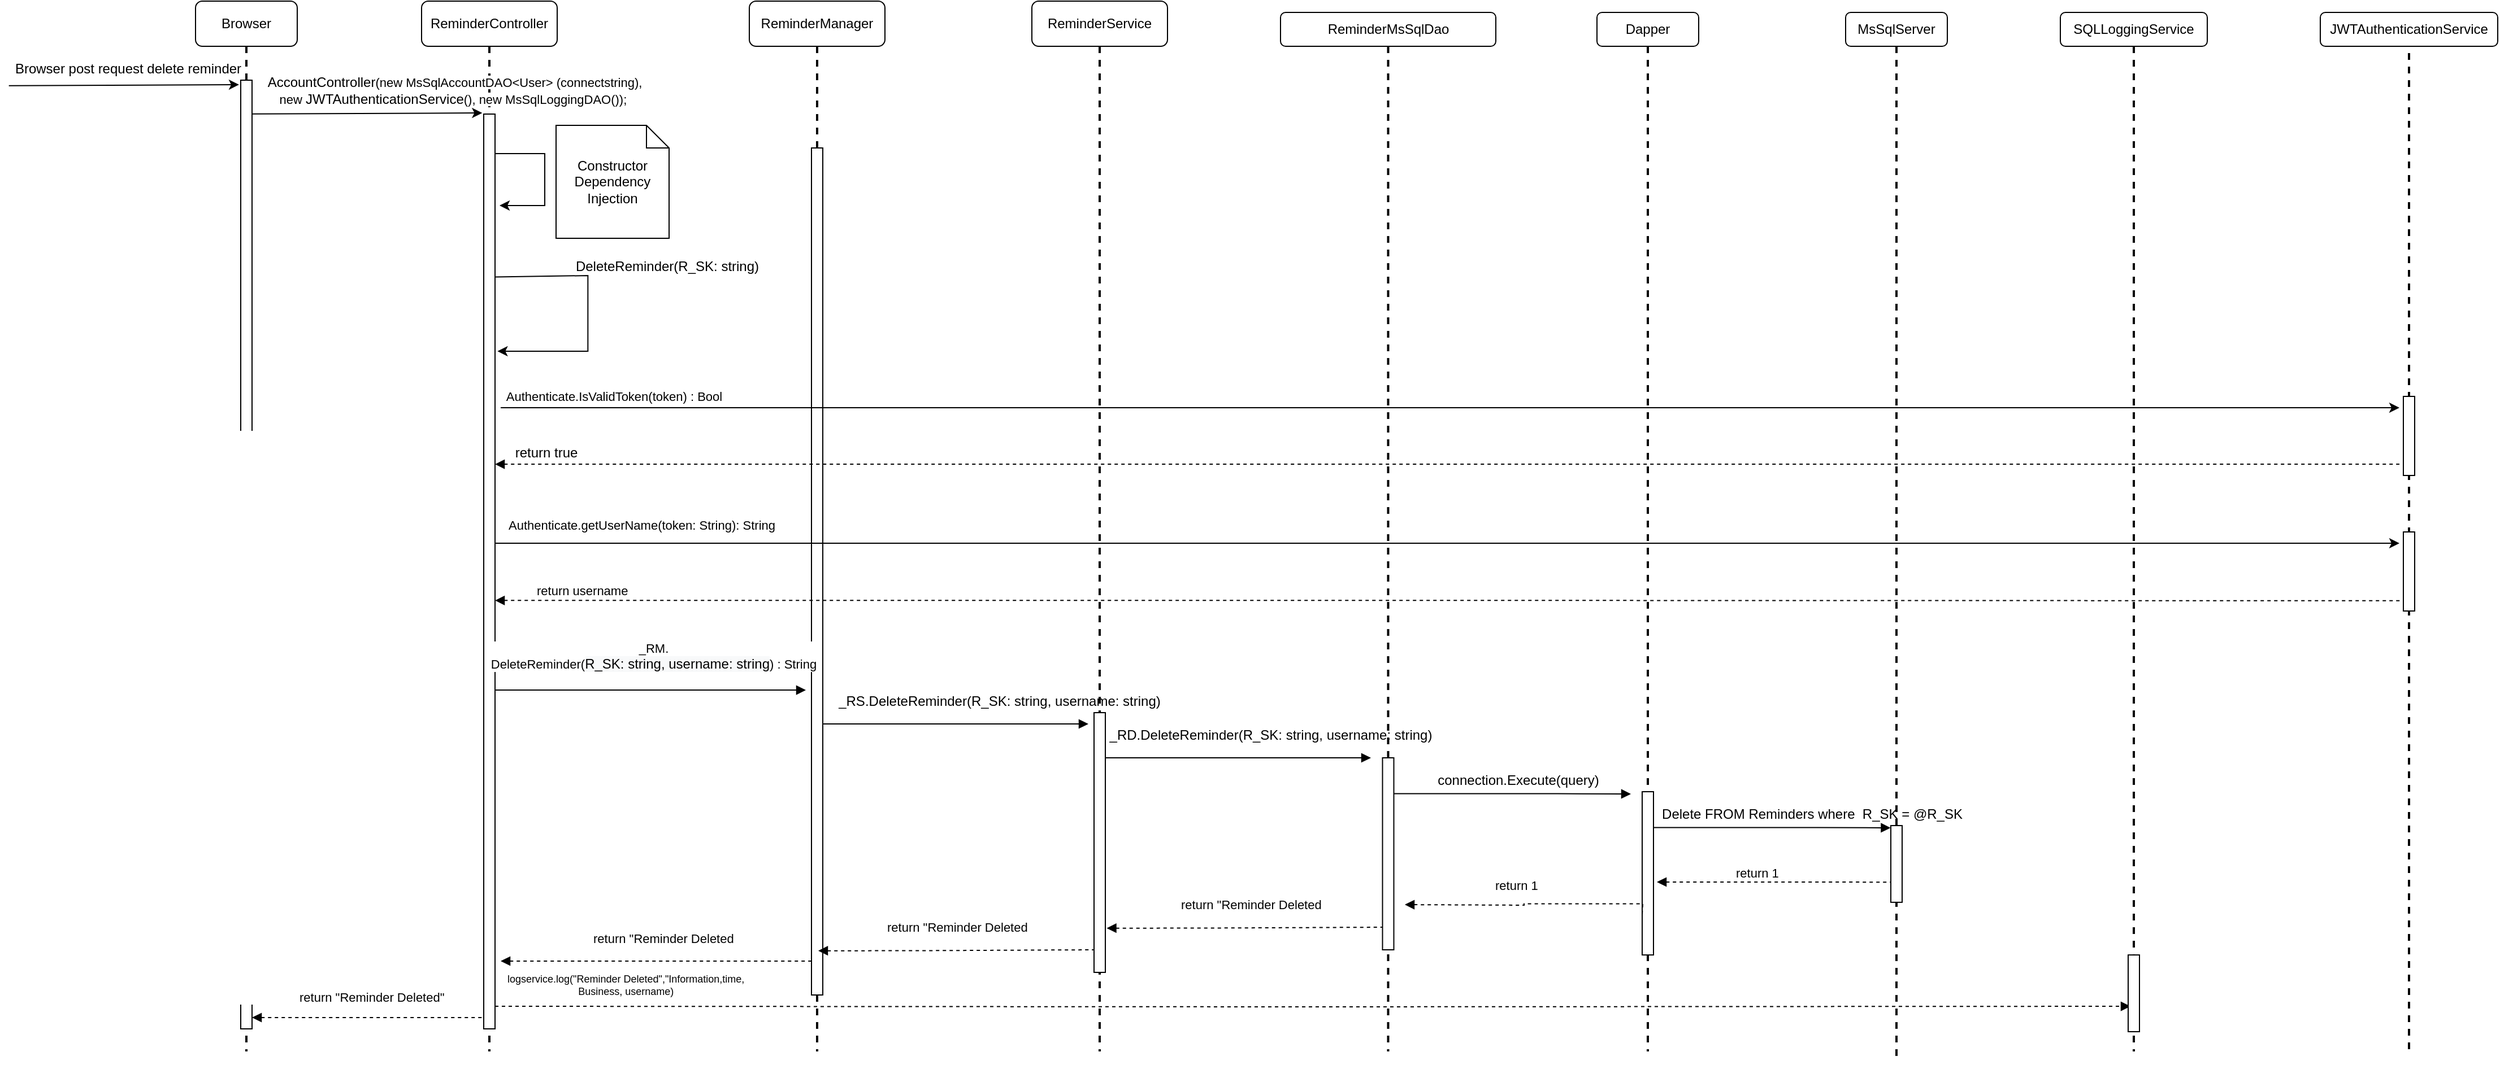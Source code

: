 <?xml version="1.0" encoding="UTF-8"?>
<mxfile version="17.4.6" type="google" pages="3"><diagram id="2PviY8RJBH_fUjq4cQCe" name="Delete Reminder"><mxGraphModel dx="2912" dy="1154" grid="1" gridSize="10" guides="1" tooltips="1" connect="1" arrows="1" fold="1" page="1" pageScale="1" pageWidth="850" pageHeight="1100" math="0" shadow="0"><root><mxCell id="0"/><mxCell id="1" parent="0"/><mxCell id="3TATyHZlOFZa8ocpUGSo-20" value="" style="line;strokeWidth=2;direction=south;html=1;dashed=1;" parent="1" vertex="1"><mxGeometry x="2033.5" y="50" width="10" height="920" as="geometry"/></mxCell><mxCell id="3TATyHZlOFZa8ocpUGSo-18" value="" style="line;strokeWidth=2;direction=south;html=1;dashed=1;" parent="1" vertex="1"><mxGeometry x="1580" y="80" width="10" height="900" as="geometry"/></mxCell><mxCell id="3TATyHZlOFZa8ocpUGSo-1" value="Browser" style="rounded=1;whiteSpace=wrap;html=1;" parent="1" vertex="1"><mxGeometry x="80" y="40" width="90" height="40" as="geometry"/></mxCell><mxCell id="3TATyHZlOFZa8ocpUGSo-2" value="ReminderController" style="rounded=1;whiteSpace=wrap;html=1;" parent="1" vertex="1"><mxGeometry x="280" y="40" width="120" height="40" as="geometry"/></mxCell><mxCell id="3TATyHZlOFZa8ocpUGSo-3" value="&lt;span style=&quot;text-align: left&quot;&gt;JWTAuthenticationService&lt;/span&gt;" style="rounded=1;whiteSpace=wrap;html=1;" parent="1" vertex="1"><mxGeometry x="1960" y="50" width="157" height="30" as="geometry"/></mxCell><mxCell id="3TATyHZlOFZa8ocpUGSo-4" value="ReminderManager" style="rounded=1;whiteSpace=wrap;html=1;" parent="1" vertex="1"><mxGeometry x="570" y="40" width="120" height="40" as="geometry"/></mxCell><mxCell id="3TATyHZlOFZa8ocpUGSo-5" value="ReminderService" style="rounded=1;whiteSpace=wrap;html=1;" parent="1" vertex="1"><mxGeometry x="820" y="40" width="120" height="40" as="geometry"/></mxCell><mxCell id="3TATyHZlOFZa8ocpUGSo-6" value="ReminderMsSqlDao" style="rounded=1;whiteSpace=wrap;html=1;" parent="1" vertex="1"><mxGeometry x="1040" y="50" width="190.5" height="30" as="geometry"/></mxCell><mxCell id="3TATyHZlOFZa8ocpUGSo-7" value="Dapper" style="rounded=1;whiteSpace=wrap;html=1;" parent="1" vertex="1"><mxGeometry x="1320" y="50" width="90" height="30" as="geometry"/></mxCell><mxCell id="3TATyHZlOFZa8ocpUGSo-8" value="MsSqlServer" style="rounded=1;whiteSpace=wrap;html=1;" parent="1" vertex="1"><mxGeometry x="1540" y="50" width="90" height="30" as="geometry"/></mxCell><mxCell id="3TATyHZlOFZa8ocpUGSo-9" value="SQLLoggingService" style="rounded=1;whiteSpace=wrap;html=1;" parent="1" vertex="1"><mxGeometry x="1730" y="50" width="130" height="30" as="geometry"/></mxCell><mxCell id="3TATyHZlOFZa8ocpUGSo-10" value="" style="line;strokeWidth=2;direction=south;html=1;dashed=1;" parent="1" vertex="1"><mxGeometry x="120" y="80" width="10" height="890" as="geometry"/></mxCell><mxCell id="3TATyHZlOFZa8ocpUGSo-13" value="" style="line;strokeWidth=2;direction=south;html=1;dashed=1;" parent="1" vertex="1"><mxGeometry x="335" y="80" width="10" height="890" as="geometry"/></mxCell><mxCell id="3TATyHZlOFZa8ocpUGSo-14" value="" style="line;strokeWidth=2;direction=south;html=1;dashed=1;" parent="1" vertex="1"><mxGeometry x="625" y="80" width="10" height="890" as="geometry"/></mxCell><mxCell id="3TATyHZlOFZa8ocpUGSo-15" value="" style="line;strokeWidth=2;direction=south;html=1;dashed=1;" parent="1" vertex="1"><mxGeometry x="875" y="80" width="10" height="890" as="geometry"/></mxCell><mxCell id="3TATyHZlOFZa8ocpUGSo-16" value="" style="line;strokeWidth=2;direction=south;html=1;dashed=1;" parent="1" vertex="1"><mxGeometry x="1130.25" y="80" width="10" height="890" as="geometry"/></mxCell><mxCell id="3TATyHZlOFZa8ocpUGSo-17" value="" style="line;strokeWidth=2;direction=south;html=1;dashed=1;" parent="1" vertex="1"><mxGeometry x="1360" y="80" width="10" height="890" as="geometry"/></mxCell><mxCell id="3TATyHZlOFZa8ocpUGSo-19" value="" style="line;strokeWidth=2;direction=south;html=1;dashed=1;" parent="1" vertex="1"><mxGeometry x="1790" y="80" width="10" height="890" as="geometry"/></mxCell><mxCell id="3TATyHZlOFZa8ocpUGSo-24" value="" style="endArrow=classic;html=1;rounded=0;entryX=0;entryY=1;entryDx=0;entryDy=0;exitX=0.022;exitY=1.245;exitDx=0;exitDy=0;exitPerimeter=0;" parent="1" source="3TATyHZlOFZa8ocpUGSo-25" edge="1"><mxGeometry width="50" height="50" relative="1" as="geometry"><mxPoint y="114" as="sourcePoint"/><mxPoint x="118.515" y="113.985" as="targetPoint"/></mxGeometry></mxCell><mxCell id="3TATyHZlOFZa8ocpUGSo-25" value="Browser post request delete reminder" style="text;html=1;align=center;verticalAlign=middle;resizable=0;points=[];autosize=1;strokeColor=none;fillColor=none;" parent="1" vertex="1"><mxGeometry x="-90" y="90" width="220" height="20" as="geometry"/></mxCell><mxCell id="3TATyHZlOFZa8ocpUGSo-26" value="" style="html=1;points=[];perimeter=orthogonalPerimeter;" parent="1" vertex="1"><mxGeometry x="120" y="110" width="10" height="840" as="geometry"/></mxCell><mxCell id="3TATyHZlOFZa8ocpUGSo-27" value="" style="html=1;points=[];perimeter=orthogonalPerimeter;" parent="1" vertex="1"><mxGeometry x="335" y="140" width="10" height="810" as="geometry"/></mxCell><mxCell id="3TATyHZlOFZa8ocpUGSo-28" value="" style="html=1;points=[];perimeter=orthogonalPerimeter;" parent="1" vertex="1"><mxGeometry x="625" y="170" width="10" height="750" as="geometry"/></mxCell><mxCell id="3TATyHZlOFZa8ocpUGSo-29" value="" style="endArrow=classic;html=1;rounded=0;entryX=0;entryY=1;entryDx=0;entryDy=0;exitX=0.022;exitY=1.245;exitDx=0;exitDy=0;exitPerimeter=0;" parent="1" edge="1"><mxGeometry width="50" height="50" relative="1" as="geometry"><mxPoint x="130.0" y="139.91" as="sourcePoint"/><mxPoint x="333.675" y="138.995" as="targetPoint"/></mxGeometry></mxCell><mxCell id="3TATyHZlOFZa8ocpUGSo-30" value="AccountController&lt;span style=&quot;background-color: rgb(255 , 255 , 255) ; font-size: 11px ; text-align: left&quot;&gt;(new MsSqlAccountDAO&amp;lt;User&amp;gt;&amp;nbsp;&lt;/span&gt;&lt;span style=&quot;background-color: rgb(255 , 255 , 255) ; font-size: 11px ; text-align: left&quot;&gt;(connectstring), &lt;br&gt;new&amp;nbsp;&lt;/span&gt;JWTAuthenticationService&lt;span style=&quot;background-color: rgb(255 , 255 , 255) ; font-size: 11px ; text-align: left&quot;&gt;(),&amp;nbsp;new MsSqlLoggingDAO());&amp;nbsp;&lt;/span&gt;&lt;span style=&quot;background-color: rgb(255 , 255 , 255) ; font-size: 11px ; text-align: left&quot;&gt;&lt;br&gt;&lt;/span&gt;" style="text;html=1;align=center;verticalAlign=middle;resizable=0;points=[];autosize=1;strokeColor=none;fillColor=none;" parent="1" vertex="1"><mxGeometry x="133.67" y="104" width="350" height="30" as="geometry"/></mxCell><mxCell id="3TATyHZlOFZa8ocpUGSo-33" value="" style="endArrow=classic;html=1;rounded=0;" parent="1" edge="1"><mxGeometry width="50" height="50" relative="1" as="geometry"><mxPoint x="345" y="175" as="sourcePoint"/><mxPoint x="349" y="221" as="targetPoint"/><Array as="points"><mxPoint x="389" y="175"/><mxPoint x="389" y="221"/></Array></mxGeometry></mxCell><mxCell id="3TATyHZlOFZa8ocpUGSo-34" value="Constructor Dependency Injection" style="shape=note;size=20;whiteSpace=wrap;html=1;" parent="1" vertex="1"><mxGeometry x="399" y="150" width="100" height="100" as="geometry"/></mxCell><mxCell id="3TATyHZlOFZa8ocpUGSo-35" value="" style="endArrow=classic;html=1;rounded=0;exitX=1.283;exitY=0.185;exitDx=0;exitDy=0;exitPerimeter=0;" parent="1" edge="1"><mxGeometry width="50" height="50" relative="1" as="geometry"><mxPoint x="345.0" y="284.3" as="sourcePoint"/><mxPoint x="347.17" y="350" as="targetPoint"/><Array as="points"><mxPoint x="427.17" y="283"/><mxPoint x="427.17" y="350"/></Array></mxGeometry></mxCell><mxCell id="3TATyHZlOFZa8ocpUGSo-36" value="DeleteReminder(R_SK: string)" style="text;html=1;align=center;verticalAlign=middle;resizable=0;points=[];autosize=1;strokeColor=none;fillColor=none;" parent="1" vertex="1"><mxGeometry x="407.17" y="265" width="180" height="20" as="geometry"/></mxCell><mxCell id="3TATyHZlOFZa8ocpUGSo-37" value="" style="html=1;points=[];perimeter=orthogonalPerimeter;" parent="1" vertex="1"><mxGeometry x="2033.5" y="390" width="10" height="70" as="geometry"/></mxCell><mxCell id="3TATyHZlOFZa8ocpUGSo-38" value="" style="endArrow=classic;html=1;rounded=0;" parent="1" edge="1"><mxGeometry width="50" height="50" relative="1" as="geometry"><mxPoint x="350" y="400" as="sourcePoint"/><mxPoint x="2030" y="400" as="targetPoint"/></mxGeometry></mxCell><mxCell id="3TATyHZlOFZa8ocpUGSo-39" value="" style="endArrow=none;endFill=0;html=1;edgeStyle=orthogonalEdgeStyle;align=left;verticalAlign=top;rounded=0;startArrow=block;startFill=1;dashed=1;" parent="1" edge="1"><mxGeometry x="-1" relative="1" as="geometry"><mxPoint x="345" y="450.04" as="sourcePoint"/><mxPoint x="2030" y="450" as="targetPoint"/><Array as="points"><mxPoint x="484" y="450.04"/></Array></mxGeometry></mxCell><mxCell id="3TATyHZlOFZa8ocpUGSo-40" value="Authenticate.IsValidToken(token) : Bool" style="edgeLabel;resizable=0;html=1;align=center;verticalAlign=middle;" parent="1" connectable="0" vertex="1"><mxGeometry x="450.0" y="390.0" as="geometry"/></mxCell><mxCell id="3TATyHZlOFZa8ocpUGSo-41" value="return true" style="text;html=1;align=center;verticalAlign=middle;resizable=0;points=[];autosize=1;strokeColor=none;fillColor=none;" parent="1" vertex="1"><mxGeometry x="355" y="430" width="70" height="20" as="geometry"/></mxCell><mxCell id="3TATyHZlOFZa8ocpUGSo-42" value="" style="endArrow=none;endFill=0;html=1;edgeStyle=orthogonalEdgeStyle;align=left;verticalAlign=top;rounded=0;startArrow=block;startFill=1;dashed=1;entryX=-0.041;entryY=0.87;entryDx=0;entryDy=0;entryPerimeter=0;" parent="1" target="3TATyHZlOFZa8ocpUGSo-44" edge="1"><mxGeometry x="-1" relative="1" as="geometry"><mxPoint x="345" y="570.64" as="sourcePoint"/><mxPoint x="1648.62" y="570.0" as="targetPoint"/><Array as="points"><mxPoint x="1074" y="571"/><mxPoint x="1803" y="570"/></Array></mxGeometry></mxCell><mxCell id="3TATyHZlOFZa8ocpUGSo-43" value="return username" style="edgeLabel;resizable=0;html=1;align=left;verticalAlign=bottom;" parent="3TATyHZlOFZa8ocpUGSo-42" connectable="0" vertex="1"><mxGeometry x="-1" relative="1" as="geometry"><mxPoint x="35" as="offset"/></mxGeometry></mxCell><mxCell id="3TATyHZlOFZa8ocpUGSo-44" value="" style="html=1;points=[];perimeter=orthogonalPerimeter;" parent="1" vertex="1"><mxGeometry x="2033.5" y="510" width="10" height="70" as="geometry"/></mxCell><mxCell id="3TATyHZlOFZa8ocpUGSo-45" value="" style="endArrow=classic;html=1;rounded=0;" parent="1" edge="1"><mxGeometry width="50" height="50" relative="1" as="geometry"><mxPoint x="345" y="520" as="sourcePoint"/><mxPoint x="2030" y="520" as="targetPoint"/></mxGeometry></mxCell><mxCell id="3TATyHZlOFZa8ocpUGSo-46" value="&lt;span style=&quot;color: rgb(0, 0, 0); font-family: helvetica; font-size: 11px; font-style: normal; font-weight: 400; letter-spacing: normal; text-align: left; text-indent: 0px; text-transform: none; word-spacing: 0px; background-color: rgb(255, 255, 255); display: inline; float: none;&quot;&gt;Authenticate.getUserName(token: String): String&lt;/span&gt;" style="text;whiteSpace=wrap;html=1;" parent="1" vertex="1"><mxGeometry x="355" y="490" width="260" height="30" as="geometry"/></mxCell><mxCell id="3TATyHZlOFZa8ocpUGSo-47" value="" style="endArrow=block;endFill=1;html=1;edgeStyle=orthogonalEdgeStyle;align=left;verticalAlign=top;rounded=0;exitX=1.133;exitY=0.18;exitDx=0;exitDy=0;exitPerimeter=0;" parent="1" edge="1"><mxGeometry x="-1" relative="1" as="geometry"><mxPoint x="345.0" y="650.0" as="sourcePoint"/><mxPoint x="620" y="650.01" as="targetPoint"/><Array as="points"><mxPoint x="528.67" y="650.38"/></Array></mxGeometry></mxCell><mxCell id="3TATyHZlOFZa8ocpUGSo-48" value="_RM.&lt;br&gt;&lt;span style=&quot;text-align: left&quot;&gt;DeleteReminder(&lt;/span&gt;&lt;span style=&quot;font-size: 12px ; background-color: rgb(248 , 249 , 250)&quot;&gt;R_SK: string,&lt;/span&gt;&lt;span style=&quot;font-size: 12px ; background-color: rgb(248 , 249 , 250)&quot;&gt;&amp;nbsp;username: string&lt;/span&gt;&lt;span style=&quot;text-align: left&quot;&gt;)&lt;/span&gt;&amp;nbsp;: String&lt;span style=&quot;text-align: left&quot;&gt;&lt;br&gt;&lt;/span&gt;" style="edgeLabel;html=1;align=center;verticalAlign=middle;resizable=0;points=[];" parent="3TATyHZlOFZa8ocpUGSo-47" connectable="0" vertex="1"><mxGeometry x="-0.158" y="2" relative="1" as="geometry"><mxPoint x="24" y="-28" as="offset"/></mxGeometry></mxCell><mxCell id="3TATyHZlOFZa8ocpUGSo-51" value="" style="html=1;points=[];perimeter=orthogonalPerimeter;" parent="1" vertex="1"><mxGeometry x="875" y="670" width="10" height="230" as="geometry"/></mxCell><mxCell id="3TATyHZlOFZa8ocpUGSo-49" value="" style="endArrow=block;endFill=1;html=1;edgeStyle=orthogonalEdgeStyle;align=left;verticalAlign=top;rounded=0;exitX=1.133;exitY=0.18;exitDx=0;exitDy=0;exitPerimeter=0;" parent="1" edge="1"><mxGeometry x="-1" relative="1" as="geometry"><mxPoint x="635" y="680.0" as="sourcePoint"/><mxPoint x="870" y="680" as="targetPoint"/><Array as="points"><mxPoint x="818.67" y="680.37"/></Array></mxGeometry></mxCell><mxCell id="3TATyHZlOFZa8ocpUGSo-50" value="&lt;div style=&quot;text-align: left&quot;&gt;&lt;span style=&quot;font-size: 12px ; text-align: center&quot;&gt;_RS.DeleteReminder(&lt;/span&gt;&lt;span style=&quot;text-align: center ; font-size: 12px&quot;&gt;R_SK: string,&lt;/span&gt;&lt;span style=&quot;text-align: center ; font-size: 12px&quot;&gt;&amp;nbsp;username: string&lt;/span&gt;&lt;span style=&quot;font-size: 12px ; text-align: center&quot;&gt;)&lt;/span&gt;&lt;br&gt;&lt;/div&gt;" style="edgeLabel;html=1;align=center;verticalAlign=middle;resizable=0;points=[];labelBackgroundColor=none;" parent="3TATyHZlOFZa8ocpUGSo-49" connectable="0" vertex="1"><mxGeometry x="-0.323" relative="1" as="geometry"><mxPoint x="76" y="-20" as="offset"/></mxGeometry></mxCell><mxCell id="cN6rEkI6ggIDFd2Uq2PF-1" value="" style="endArrow=block;endFill=1;html=1;edgeStyle=orthogonalEdgeStyle;align=left;verticalAlign=top;rounded=0;exitX=1.133;exitY=0.18;exitDx=0;exitDy=0;exitPerimeter=0;" parent="1" edge="1"><mxGeometry x="-1" relative="1" as="geometry"><mxPoint x="885" y="710" as="sourcePoint"/><mxPoint x="1120" y="710" as="targetPoint"/><Array as="points"><mxPoint x="1068.67" y="710.37"/></Array></mxGeometry></mxCell><mxCell id="cN6rEkI6ggIDFd2Uq2PF-2" value="&lt;div style=&quot;text-align: left&quot;&gt;&lt;span style=&quot;font-size: 12px ; text-align: center&quot;&gt;_RD.DeleteReminder(&lt;/span&gt;&lt;span style=&quot;text-align: center ; font-size: 12px&quot;&gt;R_SK: string,&lt;/span&gt;&lt;span style=&quot;text-align: center ; font-size: 12px&quot;&gt;&amp;nbsp;username: string&lt;/span&gt;&lt;span style=&quot;font-size: 12px ; text-align: center&quot;&gt;)&lt;/span&gt;&lt;br&gt;&lt;/div&gt;" style="edgeLabel;html=1;align=center;verticalAlign=middle;resizable=0;points=[];labelBackgroundColor=none;" parent="cN6rEkI6ggIDFd2Uq2PF-1" connectable="0" vertex="1"><mxGeometry x="-0.323" relative="1" as="geometry"><mxPoint x="66" y="-20" as="offset"/></mxGeometry></mxCell><mxCell id="cN6rEkI6ggIDFd2Uq2PF-3" value="" style="html=1;points=[];perimeter=orthogonalPerimeter;" parent="1" vertex="1"><mxGeometry x="1130.25" y="710" width="10" height="170" as="geometry"/></mxCell><mxCell id="cN6rEkI6ggIDFd2Uq2PF-4" value="" style="endArrow=block;endFill=1;html=1;edgeStyle=orthogonalEdgeStyle;align=left;verticalAlign=top;rounded=0;exitX=1.133;exitY=0.18;exitDx=0;exitDy=0;exitPerimeter=0;" parent="1" edge="1"><mxGeometry x="-1" relative="1" as="geometry"><mxPoint x="1140.25" y="741.78" as="sourcePoint"/><mxPoint x="1350" y="742" as="targetPoint"/><Array as="points"><mxPoint x="1285.25" y="741.78"/><mxPoint x="1285.25" y="741.78"/></Array></mxGeometry></mxCell><mxCell id="cN6rEkI6ggIDFd2Uq2PF-5" value="&lt;div style=&quot;text-align: center&quot;&gt;&lt;span style=&quot;font-size: 12px&quot;&gt;connection.Execute(query)&lt;/span&gt;&lt;/div&gt;" style="edgeLabel;html=1;align=center;verticalAlign=middle;resizable=0;points=[];labelBackgroundColor=none;" parent="cN6rEkI6ggIDFd2Uq2PF-4" connectable="0" vertex="1"><mxGeometry x="-0.323" relative="1" as="geometry"><mxPoint x="39" y="-12" as="offset"/></mxGeometry></mxCell><mxCell id="cN6rEkI6ggIDFd2Uq2PF-6" value="" style="html=1;points=[];perimeter=orthogonalPerimeter;" parent="1" vertex="1"><mxGeometry x="1360" y="740" width="10" height="144.56" as="geometry"/></mxCell><mxCell id="cN6rEkI6ggIDFd2Uq2PF-7" value="" style="html=1;points=[];perimeter=orthogonalPerimeter;" parent="1" vertex="1"><mxGeometry x="1580" y="770.0" width="10" height="67.94" as="geometry"/></mxCell><mxCell id="cN6rEkI6ggIDFd2Uq2PF-12" value="" style="endArrow=block;endFill=1;html=1;edgeStyle=orthogonalEdgeStyle;align=left;verticalAlign=top;rounded=0;exitX=1.133;exitY=0.18;exitDx=0;exitDy=0;exitPerimeter=0;" parent="1" edge="1"><mxGeometry x="-1" relative="1" as="geometry"><mxPoint x="1370" y="771.78" as="sourcePoint"/><mxPoint x="1579.75" y="772" as="targetPoint"/><Array as="points"><mxPoint x="1515" y="771.78"/><mxPoint x="1515" y="771.78"/></Array></mxGeometry></mxCell><mxCell id="cN6rEkI6ggIDFd2Uq2PF-13" value="&lt;div style=&quot;text-align: center&quot;&gt;&lt;span style=&quot;font-size: 12px&quot;&gt;Delete FROM Reminders where&amp;nbsp; R_SK = @R_SK&lt;/span&gt;&lt;/div&gt;" style="edgeLabel;html=1;align=center;verticalAlign=middle;resizable=0;points=[];labelBackgroundColor=none;" parent="cN6rEkI6ggIDFd2Uq2PF-12" connectable="0" vertex="1"><mxGeometry x="-0.323" relative="1" as="geometry"><mxPoint x="69" y="-12" as="offset"/></mxGeometry></mxCell><mxCell id="cN6rEkI6ggIDFd2Uq2PF-14" value="" style="endArrow=none;endFill=0;html=1;edgeStyle=orthogonalEdgeStyle;align=left;verticalAlign=top;rounded=0;startArrow=block;startFill=1;dashed=1;exitX=1.2;exitY=0.623;exitDx=0;exitDy=0;exitPerimeter=0;" parent="1" edge="1"><mxGeometry x="-1" relative="1" as="geometry"><mxPoint x="1373" y="820.001" as="sourcePoint"/><mxPoint x="1580.0" y="820.13" as="targetPoint"/><Array as="points"><mxPoint x="1530" y="820"/><mxPoint x="1530" y="820"/></Array></mxGeometry></mxCell><mxCell id="cN6rEkI6ggIDFd2Uq2PF-15" value="return 1" style="edgeLabel;resizable=0;html=1;align=left;verticalAlign=bottom;" parent="cN6rEkI6ggIDFd2Uq2PF-14" connectable="0" vertex="1"><mxGeometry x="-1" relative="1" as="geometry"><mxPoint x="68" as="offset"/></mxGeometry></mxCell><mxCell id="cN6rEkI6ggIDFd2Uq2PF-24" value="" style="endArrow=none;endFill=0;html=1;edgeStyle=orthogonalEdgeStyle;align=left;verticalAlign=top;rounded=0;startArrow=block;startFill=1;dashed=1;" parent="1" edge="1"><mxGeometry x="-1" relative="1" as="geometry"><mxPoint x="1150" y="840" as="sourcePoint"/><mxPoint x="1360.0" y="849.19" as="targetPoint"/><Array as="points"/></mxGeometry></mxCell><mxCell id="cN6rEkI6ggIDFd2Uq2PF-25" value="return 1" style="edgeLabel;resizable=0;html=1;align=left;verticalAlign=bottom;" parent="cN6rEkI6ggIDFd2Uq2PF-24" connectable="0" vertex="1"><mxGeometry x="-1" relative="1" as="geometry"><mxPoint x="78" y="-9" as="offset"/></mxGeometry></mxCell><mxCell id="cN6rEkI6ggIDFd2Uq2PF-31" value="" style="endArrow=none;endFill=0;html=1;edgeStyle=orthogonalEdgeStyle;align=left;verticalAlign=top;rounded=0;startArrow=block;startFill=1;dashed=1;exitX=1;exitY=0.874;exitDx=0;exitDy=0;exitPerimeter=0;" parent="1" edge="1"><mxGeometry x="-1" relative="1" as="geometry"><mxPoint x="886.25" y="860.83" as="sourcePoint"/><mxPoint x="1130.25" y="860.0" as="targetPoint"/><Array as="points"><mxPoint x="967.25" y="860.81"/></Array></mxGeometry></mxCell><mxCell id="cN6rEkI6ggIDFd2Uq2PF-32" value="return &quot;Reminder Deleted" style="edgeLabel;resizable=0;html=1;align=left;verticalAlign=bottom;" parent="cN6rEkI6ggIDFd2Uq2PF-31" connectable="0" vertex="1"><mxGeometry x="-1" relative="1" as="geometry"><mxPoint x="64" y="-12" as="offset"/></mxGeometry></mxCell><mxCell id="cN6rEkI6ggIDFd2Uq2PF-36" value="" style="endArrow=none;endFill=0;html=1;edgeStyle=orthogonalEdgeStyle;align=left;verticalAlign=top;rounded=0;startArrow=block;startFill=1;dashed=1;exitX=1;exitY=0.874;exitDx=0;exitDy=0;exitPerimeter=0;" parent="1" edge="1"><mxGeometry x="-1" relative="1" as="geometry"><mxPoint x="631" y="880.83" as="sourcePoint"/><mxPoint x="875.0" y="880.0" as="targetPoint"/><Array as="points"><mxPoint x="712" y="880.81"/></Array></mxGeometry></mxCell><mxCell id="cN6rEkI6ggIDFd2Uq2PF-37" value="return &quot;Reminder Deleted" style="edgeLabel;resizable=0;html=1;align=left;verticalAlign=bottom;" parent="cN6rEkI6ggIDFd2Uq2PF-36" connectable="0" vertex="1"><mxGeometry x="-1" relative="1" as="geometry"><mxPoint x="59" y="-12" as="offset"/></mxGeometry></mxCell><mxCell id="cN6rEkI6ggIDFd2Uq2PF-38" value="" style="endArrow=none;endFill=0;html=1;edgeStyle=orthogonalEdgeStyle;align=left;verticalAlign=top;rounded=0;startArrow=block;startFill=1;dashed=1;" parent="1" edge="1"><mxGeometry x="-1" relative="1" as="geometry"><mxPoint x="350" y="890" as="sourcePoint"/><mxPoint x="625.0" y="890.0" as="targetPoint"/><Array as="points"><mxPoint x="462" y="890.81"/></Array></mxGeometry></mxCell><mxCell id="cN6rEkI6ggIDFd2Uq2PF-39" value="return &quot;Reminder Deleted" style="edgeLabel;resizable=0;html=1;align=left;verticalAlign=bottom;" parent="cN6rEkI6ggIDFd2Uq2PF-38" connectable="0" vertex="1"><mxGeometry x="-1" relative="1" as="geometry"><mxPoint x="80" y="-12" as="offset"/></mxGeometry></mxCell><mxCell id="cN6rEkI6ggIDFd2Uq2PF-40" value="" style="endArrow=none;endFill=0;html=1;edgeStyle=orthogonalEdgeStyle;align=left;verticalAlign=top;rounded=0;startArrow=block;startFill=1;dashed=1;" parent="1" edge="1"><mxGeometry x="-1" relative="1" as="geometry"><mxPoint x="130" y="940" as="sourcePoint"/><mxPoint x="335.0" y="940" as="targetPoint"/><Array as="points"><mxPoint x="172" y="940.81"/></Array></mxGeometry></mxCell><mxCell id="cN6rEkI6ggIDFd2Uq2PF-41" value="return &quot;Reminder Deleted&quot;" style="edgeLabel;resizable=0;html=1;align=left;verticalAlign=bottom;" parent="cN6rEkI6ggIDFd2Uq2PF-40" connectable="0" vertex="1"><mxGeometry x="-1" relative="1" as="geometry"><mxPoint x="40" y="-10" as="offset"/></mxGeometry></mxCell><mxCell id="cN6rEkI6ggIDFd2Uq2PF-42" value="" style="endArrow=block;endFill=1;html=1;edgeStyle=orthogonalEdgeStyle;align=left;verticalAlign=top;rounded=0;startArrow=none;startFill=0;dashed=1;entryX=0.2;entryY=0.669;entryDx=0;entryDy=0;entryPerimeter=0;" parent="1" target="cN6rEkI6ggIDFd2Uq2PF-44" edge="1"><mxGeometry x="-1" relative="1" as="geometry"><mxPoint x="345" y="930.0" as="sourcePoint"/><mxPoint x="1780" y="930" as="targetPoint"/><Array as="points"/></mxGeometry></mxCell><mxCell id="cN6rEkI6ggIDFd2Uq2PF-43" value="&lt;div style=&quot;font-size: 9px ; text-align: center&quot;&gt;logservice.log(&quot;Reminder Deleted&quot;,&quot;Information,time,&lt;/div&gt;&lt;div style=&quot;font-size: 9px ; text-align: center&quot;&gt;Business, username)&lt;/div&gt;" style="edgeLabel;resizable=0;html=1;align=left;verticalAlign=bottom;" parent="cN6rEkI6ggIDFd2Uq2PF-42" connectable="0" vertex="1"><mxGeometry x="-1" relative="1" as="geometry"><mxPoint x="9" y="-6" as="offset"/></mxGeometry></mxCell><mxCell id="cN6rEkI6ggIDFd2Uq2PF-44" value="" style="html=1;points=[];perimeter=orthogonalPerimeter;" parent="1" vertex="1"><mxGeometry x="1790" y="884.56" width="10" height="67.94" as="geometry"/></mxCell></root></mxGraphModel></diagram><diagram name="Db Error" id="EKHKp0NbQ4NlO3S92Vrn"><mxGraphModel dx="2912" dy="1154" grid="1" gridSize="10" guides="1" tooltips="1" connect="1" arrows="1" fold="1" page="1" pageScale="1" pageWidth="850" pageHeight="1100" math="0" shadow="0"><root><mxCell id="ToS4czm3stNv7599TKwo-0"/><mxCell id="ToS4czm3stNv7599TKwo-1" parent="ToS4czm3stNv7599TKwo-0"/><mxCell id="ToS4czm3stNv7599TKwo-19" value="" style="line;strokeWidth=2;direction=south;html=1;dashed=1;" vertex="1" parent="ToS4czm3stNv7599TKwo-1"><mxGeometry x="2033.5" y="50" width="10" height="920" as="geometry"/></mxCell><mxCell id="ToS4czm3stNv7599TKwo-2" value="" style="line;strokeWidth=2;direction=south;html=1;dashed=1;" vertex="1" parent="ToS4czm3stNv7599TKwo-1"><mxGeometry x="1580" y="80" width="10" height="900" as="geometry"/></mxCell><mxCell id="ToS4czm3stNv7599TKwo-3" value="Browser" style="rounded=1;whiteSpace=wrap;html=1;" vertex="1" parent="ToS4czm3stNv7599TKwo-1"><mxGeometry x="80" y="40" width="90" height="40" as="geometry"/></mxCell><mxCell id="ToS4czm3stNv7599TKwo-4" value="ReminderController" style="rounded=1;whiteSpace=wrap;html=1;" vertex="1" parent="ToS4czm3stNv7599TKwo-1"><mxGeometry x="280" y="40" width="120" height="40" as="geometry"/></mxCell><mxCell id="ToS4czm3stNv7599TKwo-5" value="&lt;span style=&quot;text-align: left&quot;&gt;JWTAuthenticationService&lt;/span&gt;" style="rounded=1;whiteSpace=wrap;html=1;" vertex="1" parent="ToS4czm3stNv7599TKwo-1"><mxGeometry x="1960" y="50" width="157" height="30" as="geometry"/></mxCell><mxCell id="ToS4czm3stNv7599TKwo-6" value="ReminderManager" style="rounded=1;whiteSpace=wrap;html=1;" vertex="1" parent="ToS4czm3stNv7599TKwo-1"><mxGeometry x="570" y="40" width="120" height="40" as="geometry"/></mxCell><mxCell id="ToS4czm3stNv7599TKwo-7" value="ReminderService" style="rounded=1;whiteSpace=wrap;html=1;" vertex="1" parent="ToS4czm3stNv7599TKwo-1"><mxGeometry x="820" y="40" width="120" height="40" as="geometry"/></mxCell><mxCell id="ToS4czm3stNv7599TKwo-8" value="ReminderMsSqlDao" style="rounded=1;whiteSpace=wrap;html=1;" vertex="1" parent="ToS4czm3stNv7599TKwo-1"><mxGeometry x="1040" y="50" width="190.5" height="30" as="geometry"/></mxCell><mxCell id="ToS4czm3stNv7599TKwo-9" value="Dapper" style="rounded=1;whiteSpace=wrap;html=1;" vertex="1" parent="ToS4czm3stNv7599TKwo-1"><mxGeometry x="1320" y="50" width="90" height="30" as="geometry"/></mxCell><mxCell id="ToS4czm3stNv7599TKwo-10" value="MsSqlServer" style="rounded=1;whiteSpace=wrap;html=1;" vertex="1" parent="ToS4czm3stNv7599TKwo-1"><mxGeometry x="1540" y="50" width="90" height="30" as="geometry"/></mxCell><mxCell id="ToS4czm3stNv7599TKwo-11" value="SQLLoggingService" style="rounded=1;whiteSpace=wrap;html=1;" vertex="1" parent="ToS4czm3stNv7599TKwo-1"><mxGeometry x="1730" y="50" width="130" height="30" as="geometry"/></mxCell><mxCell id="ToS4czm3stNv7599TKwo-12" value="" style="line;strokeWidth=2;direction=south;html=1;dashed=1;" vertex="1" parent="ToS4czm3stNv7599TKwo-1"><mxGeometry x="120" y="80" width="10" height="890" as="geometry"/></mxCell><mxCell id="ToS4czm3stNv7599TKwo-13" value="" style="line;strokeWidth=2;direction=south;html=1;dashed=1;" vertex="1" parent="ToS4czm3stNv7599TKwo-1"><mxGeometry x="335" y="80" width="10" height="890" as="geometry"/></mxCell><mxCell id="ToS4czm3stNv7599TKwo-14" value="" style="line;strokeWidth=2;direction=south;html=1;dashed=1;" vertex="1" parent="ToS4czm3stNv7599TKwo-1"><mxGeometry x="625" y="80" width="10" height="890" as="geometry"/></mxCell><mxCell id="ToS4czm3stNv7599TKwo-15" value="" style="line;strokeWidth=2;direction=south;html=1;dashed=1;" vertex="1" parent="ToS4czm3stNv7599TKwo-1"><mxGeometry x="875" y="80" width="10" height="890" as="geometry"/></mxCell><mxCell id="ToS4czm3stNv7599TKwo-16" value="" style="line;strokeWidth=2;direction=south;html=1;dashed=1;" vertex="1" parent="ToS4czm3stNv7599TKwo-1"><mxGeometry x="1130.25" y="80" width="10" height="890" as="geometry"/></mxCell><mxCell id="ToS4czm3stNv7599TKwo-17" value="" style="line;strokeWidth=2;direction=south;html=1;dashed=1;" vertex="1" parent="ToS4czm3stNv7599TKwo-1"><mxGeometry x="1360" y="80" width="10" height="890" as="geometry"/></mxCell><mxCell id="ToS4czm3stNv7599TKwo-18" value="" style="line;strokeWidth=2;direction=south;html=1;dashed=1;" vertex="1" parent="ToS4czm3stNv7599TKwo-1"><mxGeometry x="1790" y="80" width="10" height="890" as="geometry"/></mxCell><mxCell id="ToS4czm3stNv7599TKwo-20" value="" style="endArrow=classic;html=1;rounded=0;entryX=0;entryY=1;entryDx=0;entryDy=0;exitX=0.022;exitY=1.245;exitDx=0;exitDy=0;exitPerimeter=0;" edge="1" parent="ToS4czm3stNv7599TKwo-1" source="ToS4czm3stNv7599TKwo-21"><mxGeometry width="50" height="50" relative="1" as="geometry"><mxPoint y="114" as="sourcePoint"/><mxPoint x="118.515" y="113.985" as="targetPoint"/></mxGeometry></mxCell><mxCell id="ToS4czm3stNv7599TKwo-21" value="Browser post request delete reminder" style="text;html=1;align=center;verticalAlign=middle;resizable=0;points=[];autosize=1;strokeColor=none;fillColor=none;" vertex="1" parent="ToS4czm3stNv7599TKwo-1"><mxGeometry x="-90" y="90" width="220" height="20" as="geometry"/></mxCell><mxCell id="ToS4czm3stNv7599TKwo-22" value="" style="html=1;points=[];perimeter=orthogonalPerimeter;" vertex="1" parent="ToS4czm3stNv7599TKwo-1"><mxGeometry x="120" y="110" width="10" height="840" as="geometry"/></mxCell><mxCell id="ToS4czm3stNv7599TKwo-23" value="" style="html=1;points=[];perimeter=orthogonalPerimeter;" vertex="1" parent="ToS4czm3stNv7599TKwo-1"><mxGeometry x="335" y="140" width="10" height="810" as="geometry"/></mxCell><mxCell id="ToS4czm3stNv7599TKwo-24" value="" style="html=1;points=[];perimeter=orthogonalPerimeter;" vertex="1" parent="ToS4czm3stNv7599TKwo-1"><mxGeometry x="625" y="170" width="10" height="750" as="geometry"/></mxCell><mxCell id="ToS4czm3stNv7599TKwo-25" value="" style="endArrow=classic;html=1;rounded=0;entryX=0;entryY=1;entryDx=0;entryDy=0;exitX=0.022;exitY=1.245;exitDx=0;exitDy=0;exitPerimeter=0;" edge="1" parent="ToS4czm3stNv7599TKwo-1"><mxGeometry width="50" height="50" relative="1" as="geometry"><mxPoint x="130.0" y="139.91" as="sourcePoint"/><mxPoint x="333.675" y="138.995" as="targetPoint"/></mxGeometry></mxCell><mxCell id="ToS4czm3stNv7599TKwo-26" value="AccountController&lt;span style=&quot;background-color: rgb(255 , 255 , 255) ; font-size: 11px ; text-align: left&quot;&gt;(new MsSqlAccountDAO&amp;lt;User&amp;gt;&amp;nbsp;&lt;/span&gt;&lt;span style=&quot;background-color: rgb(255 , 255 , 255) ; font-size: 11px ; text-align: left&quot;&gt;(connectstring), &lt;br&gt;new&amp;nbsp;&lt;/span&gt;JWTAuthenticationService&lt;span style=&quot;background-color: rgb(255 , 255 , 255) ; font-size: 11px ; text-align: left&quot;&gt;(),&amp;nbsp;new MsSqlLoggingDAO());&amp;nbsp;&lt;/span&gt;&lt;span style=&quot;background-color: rgb(255 , 255 , 255) ; font-size: 11px ; text-align: left&quot;&gt;&lt;br&gt;&lt;/span&gt;" style="text;html=1;align=center;verticalAlign=middle;resizable=0;points=[];autosize=1;strokeColor=none;fillColor=none;" vertex="1" parent="ToS4czm3stNv7599TKwo-1"><mxGeometry x="133.67" y="104" width="350" height="30" as="geometry"/></mxCell><mxCell id="ToS4czm3stNv7599TKwo-27" value="" style="endArrow=classic;html=1;rounded=0;" edge="1" parent="ToS4czm3stNv7599TKwo-1"><mxGeometry width="50" height="50" relative="1" as="geometry"><mxPoint x="345" y="175" as="sourcePoint"/><mxPoint x="349" y="221" as="targetPoint"/><Array as="points"><mxPoint x="389" y="175"/><mxPoint x="389" y="221"/></Array></mxGeometry></mxCell><mxCell id="ToS4czm3stNv7599TKwo-28" value="Constructor Dependency Injection" style="shape=note;size=20;whiteSpace=wrap;html=1;" vertex="1" parent="ToS4czm3stNv7599TKwo-1"><mxGeometry x="399" y="150" width="100" height="100" as="geometry"/></mxCell><mxCell id="ToS4czm3stNv7599TKwo-29" value="" style="endArrow=classic;html=1;rounded=0;exitX=1.283;exitY=0.185;exitDx=0;exitDy=0;exitPerimeter=0;" edge="1" parent="ToS4czm3stNv7599TKwo-1"><mxGeometry width="50" height="50" relative="1" as="geometry"><mxPoint x="345.0" y="284.3" as="sourcePoint"/><mxPoint x="347.17" y="350" as="targetPoint"/><Array as="points"><mxPoint x="427.17" y="283"/><mxPoint x="427.17" y="350"/></Array></mxGeometry></mxCell><mxCell id="ToS4czm3stNv7599TKwo-30" value="DeleteReminder(R_SK: string)" style="text;html=1;align=center;verticalAlign=middle;resizable=0;points=[];autosize=1;strokeColor=none;fillColor=none;" vertex="1" parent="ToS4czm3stNv7599TKwo-1"><mxGeometry x="407.17" y="265" width="180" height="20" as="geometry"/></mxCell><mxCell id="ToS4czm3stNv7599TKwo-31" value="" style="html=1;points=[];perimeter=orthogonalPerimeter;" vertex="1" parent="ToS4czm3stNv7599TKwo-1"><mxGeometry x="2033.5" y="390" width="10" height="70" as="geometry"/></mxCell><mxCell id="ToS4czm3stNv7599TKwo-32" value="" style="endArrow=classic;html=1;rounded=0;" edge="1" parent="ToS4czm3stNv7599TKwo-1"><mxGeometry width="50" height="50" relative="1" as="geometry"><mxPoint x="350" y="400" as="sourcePoint"/><mxPoint x="2030" y="400" as="targetPoint"/></mxGeometry></mxCell><mxCell id="ToS4czm3stNv7599TKwo-33" value="" style="endArrow=none;endFill=0;html=1;edgeStyle=orthogonalEdgeStyle;align=left;verticalAlign=top;rounded=0;startArrow=block;startFill=1;dashed=1;" edge="1" parent="ToS4czm3stNv7599TKwo-1"><mxGeometry x="-1" relative="1" as="geometry"><mxPoint x="345" y="450.04" as="sourcePoint"/><mxPoint x="2030" y="450" as="targetPoint"/><Array as="points"><mxPoint x="484" y="450.04"/></Array></mxGeometry></mxCell><mxCell id="ToS4czm3stNv7599TKwo-34" value="Authenticate.IsValidToken(token) : Bool" style="edgeLabel;resizable=0;html=1;align=center;verticalAlign=middle;" connectable="0" vertex="1" parent="ToS4czm3stNv7599TKwo-1"><mxGeometry x="450.0" y="390.0" as="geometry"/></mxCell><mxCell id="ToS4czm3stNv7599TKwo-35" value="return true" style="text;html=1;align=center;verticalAlign=middle;resizable=0;points=[];autosize=1;strokeColor=none;fillColor=none;" vertex="1" parent="ToS4czm3stNv7599TKwo-1"><mxGeometry x="355" y="430" width="70" height="20" as="geometry"/></mxCell><mxCell id="ToS4czm3stNv7599TKwo-36" value="" style="endArrow=none;endFill=0;html=1;edgeStyle=orthogonalEdgeStyle;align=left;verticalAlign=top;rounded=0;startArrow=block;startFill=1;dashed=1;entryX=-0.041;entryY=0.87;entryDx=0;entryDy=0;entryPerimeter=0;" edge="1" parent="ToS4czm3stNv7599TKwo-1" target="ToS4czm3stNv7599TKwo-38"><mxGeometry x="-1" relative="1" as="geometry"><mxPoint x="345" y="570.64" as="sourcePoint"/><mxPoint x="1648.62" y="570.0" as="targetPoint"/><Array as="points"><mxPoint x="1074" y="571"/><mxPoint x="1803" y="570"/></Array></mxGeometry></mxCell><mxCell id="ToS4czm3stNv7599TKwo-37" value="return username" style="edgeLabel;resizable=0;html=1;align=left;verticalAlign=bottom;" connectable="0" vertex="1" parent="ToS4czm3stNv7599TKwo-36"><mxGeometry x="-1" relative="1" as="geometry"><mxPoint x="35" as="offset"/></mxGeometry></mxCell><mxCell id="ToS4czm3stNv7599TKwo-38" value="" style="html=1;points=[];perimeter=orthogonalPerimeter;" vertex="1" parent="ToS4czm3stNv7599TKwo-1"><mxGeometry x="2033.5" y="510" width="10" height="70" as="geometry"/></mxCell><mxCell id="ToS4czm3stNv7599TKwo-39" value="" style="endArrow=classic;html=1;rounded=0;" edge="1" parent="ToS4czm3stNv7599TKwo-1"><mxGeometry width="50" height="50" relative="1" as="geometry"><mxPoint x="345" y="520" as="sourcePoint"/><mxPoint x="2030" y="520" as="targetPoint"/></mxGeometry></mxCell><mxCell id="ToS4czm3stNv7599TKwo-40" value="&lt;span style=&quot;color: rgb(0, 0, 0); font-family: helvetica; font-size: 11px; font-style: normal; font-weight: 400; letter-spacing: normal; text-align: left; text-indent: 0px; text-transform: none; word-spacing: 0px; background-color: rgb(255, 255, 255); display: inline; float: none;&quot;&gt;Authenticate.getUserName(token: String): String&lt;/span&gt;" style="text;whiteSpace=wrap;html=1;" vertex="1" parent="ToS4czm3stNv7599TKwo-1"><mxGeometry x="355" y="490" width="260" height="30" as="geometry"/></mxCell><mxCell id="ToS4czm3stNv7599TKwo-41" value="" style="endArrow=block;endFill=1;html=1;edgeStyle=orthogonalEdgeStyle;align=left;verticalAlign=top;rounded=0;exitX=1.133;exitY=0.18;exitDx=0;exitDy=0;exitPerimeter=0;" edge="1" parent="ToS4czm3stNv7599TKwo-1"><mxGeometry x="-1" relative="1" as="geometry"><mxPoint x="345.0" y="650.0" as="sourcePoint"/><mxPoint x="620" y="650.01" as="targetPoint"/><Array as="points"><mxPoint x="528.67" y="650.38"/></Array></mxGeometry></mxCell><mxCell id="ToS4czm3stNv7599TKwo-42" value="_RM.&lt;br&gt;&lt;span style=&quot;text-align: left&quot;&gt;DeleteReminder(&lt;/span&gt;&lt;span style=&quot;font-size: 12px ; background-color: rgb(248 , 249 , 250)&quot;&gt;R_SK: string,&lt;/span&gt;&lt;span style=&quot;font-size: 12px ; background-color: rgb(248 , 249 , 250)&quot;&gt;&amp;nbsp;username: string&lt;/span&gt;&lt;span style=&quot;text-align: left&quot;&gt;)&lt;/span&gt;&amp;nbsp;: String&lt;span style=&quot;text-align: left&quot;&gt;&lt;br&gt;&lt;/span&gt;" style="edgeLabel;html=1;align=center;verticalAlign=middle;resizable=0;points=[];" connectable="0" vertex="1" parent="ToS4czm3stNv7599TKwo-41"><mxGeometry x="-0.158" y="2" relative="1" as="geometry"><mxPoint x="24" y="-28" as="offset"/></mxGeometry></mxCell><mxCell id="ToS4czm3stNv7599TKwo-43" value="" style="html=1;points=[];perimeter=orthogonalPerimeter;" vertex="1" parent="ToS4czm3stNv7599TKwo-1"><mxGeometry x="875" y="670" width="10" height="230" as="geometry"/></mxCell><mxCell id="ToS4czm3stNv7599TKwo-44" value="" style="endArrow=block;endFill=1;html=1;edgeStyle=orthogonalEdgeStyle;align=left;verticalAlign=top;rounded=0;exitX=1.133;exitY=0.18;exitDx=0;exitDy=0;exitPerimeter=0;" edge="1" parent="ToS4czm3stNv7599TKwo-1"><mxGeometry x="-1" relative="1" as="geometry"><mxPoint x="635" y="680.0" as="sourcePoint"/><mxPoint x="870" y="680" as="targetPoint"/><Array as="points"><mxPoint x="818.67" y="680.37"/></Array></mxGeometry></mxCell><mxCell id="ToS4czm3stNv7599TKwo-45" value="&lt;div style=&quot;text-align: left&quot;&gt;&lt;span style=&quot;font-size: 12px ; text-align: center&quot;&gt;_RS.DeleteReminder(&lt;/span&gt;&lt;span style=&quot;text-align: center ; font-size: 12px&quot;&gt;R_SK: string,&lt;/span&gt;&lt;span style=&quot;text-align: center ; font-size: 12px&quot;&gt;&amp;nbsp;username: string&lt;/span&gt;&lt;span style=&quot;font-size: 12px ; text-align: center&quot;&gt;)&lt;/span&gt;&lt;br&gt;&lt;/div&gt;" style="edgeLabel;html=1;align=center;verticalAlign=middle;resizable=0;points=[];labelBackgroundColor=none;" connectable="0" vertex="1" parent="ToS4czm3stNv7599TKwo-44"><mxGeometry x="-0.323" relative="1" as="geometry"><mxPoint x="76" y="-20" as="offset"/></mxGeometry></mxCell><mxCell id="ToS4czm3stNv7599TKwo-46" value="" style="endArrow=block;endFill=1;html=1;edgeStyle=orthogonalEdgeStyle;align=left;verticalAlign=top;rounded=0;exitX=1.133;exitY=0.18;exitDx=0;exitDy=0;exitPerimeter=0;" edge="1" parent="ToS4czm3stNv7599TKwo-1"><mxGeometry x="-1" relative="1" as="geometry"><mxPoint x="885" y="710" as="sourcePoint"/><mxPoint x="1120" y="710" as="targetPoint"/><Array as="points"><mxPoint x="1068.67" y="710.37"/></Array></mxGeometry></mxCell><mxCell id="ToS4czm3stNv7599TKwo-47" value="&lt;div style=&quot;text-align: left&quot;&gt;&lt;span style=&quot;font-size: 12px ; text-align: center&quot;&gt;_RD.DeleteReminder(&lt;/span&gt;&lt;span style=&quot;text-align: center ; font-size: 12px&quot;&gt;R_SK: string,&lt;/span&gt;&lt;span style=&quot;text-align: center ; font-size: 12px&quot;&gt;&amp;nbsp;username: string&lt;/span&gt;&lt;span style=&quot;font-size: 12px ; text-align: center&quot;&gt;)&lt;/span&gt;&lt;br&gt;&lt;/div&gt;" style="edgeLabel;html=1;align=center;verticalAlign=middle;resizable=0;points=[];labelBackgroundColor=none;" connectable="0" vertex="1" parent="ToS4czm3stNv7599TKwo-46"><mxGeometry x="-0.323" relative="1" as="geometry"><mxPoint x="66" y="-20" as="offset"/></mxGeometry></mxCell><mxCell id="ToS4czm3stNv7599TKwo-48" value="" style="html=1;points=[];perimeter=orthogonalPerimeter;" vertex="1" parent="ToS4czm3stNv7599TKwo-1"><mxGeometry x="1130.25" y="710" width="10" height="170" as="geometry"/></mxCell><mxCell id="ToS4czm3stNv7599TKwo-49" value="" style="endArrow=block;endFill=1;html=1;edgeStyle=orthogonalEdgeStyle;align=left;verticalAlign=top;rounded=0;exitX=1.133;exitY=0.18;exitDx=0;exitDy=0;exitPerimeter=0;" edge="1" parent="ToS4czm3stNv7599TKwo-1"><mxGeometry x="-1" relative="1" as="geometry"><mxPoint x="1140.25" y="741.78" as="sourcePoint"/><mxPoint x="1350" y="742" as="targetPoint"/><Array as="points"><mxPoint x="1285.25" y="741.78"/><mxPoint x="1285.25" y="741.78"/></Array></mxGeometry></mxCell><mxCell id="ToS4czm3stNv7599TKwo-50" value="&lt;div style=&quot;text-align: center&quot;&gt;&lt;span style=&quot;font-size: 12px&quot;&gt;connection.Execute(query)&lt;/span&gt;&lt;/div&gt;" style="edgeLabel;html=1;align=center;verticalAlign=middle;resizable=0;points=[];labelBackgroundColor=none;" connectable="0" vertex="1" parent="ToS4czm3stNv7599TKwo-49"><mxGeometry x="-0.323" relative="1" as="geometry"><mxPoint x="39" y="-12" as="offset"/></mxGeometry></mxCell><mxCell id="ToS4czm3stNv7599TKwo-51" value="" style="html=1;points=[];perimeter=orthogonalPerimeter;" vertex="1" parent="ToS4czm3stNv7599TKwo-1"><mxGeometry x="1360" y="740" width="10" height="144.56" as="geometry"/></mxCell><mxCell id="ToS4czm3stNv7599TKwo-52" value="" style="html=1;points=[];perimeter=orthogonalPerimeter;" vertex="1" parent="ToS4czm3stNv7599TKwo-1"><mxGeometry x="1580" y="770.0" width="10" height="67.94" as="geometry"/></mxCell><mxCell id="ToS4czm3stNv7599TKwo-53" value="" style="endArrow=block;endFill=1;html=1;edgeStyle=orthogonalEdgeStyle;align=left;verticalAlign=top;rounded=0;exitX=1.133;exitY=0.18;exitDx=0;exitDy=0;exitPerimeter=0;" edge="1" parent="ToS4czm3stNv7599TKwo-1"><mxGeometry x="-1" relative="1" as="geometry"><mxPoint x="1370" y="771.78" as="sourcePoint"/><mxPoint x="1579.75" y="772" as="targetPoint"/><Array as="points"><mxPoint x="1515" y="771.78"/><mxPoint x="1515" y="771.78"/></Array></mxGeometry></mxCell><mxCell id="ToS4czm3stNv7599TKwo-54" value="&lt;div style=&quot;text-align: center&quot;&gt;&lt;span style=&quot;font-size: 12px&quot;&gt;Delete FROM Reminders where&amp;nbsp; R_SK = @R_SK&lt;/span&gt;&lt;/div&gt;" style="edgeLabel;html=1;align=center;verticalAlign=middle;resizable=0;points=[];labelBackgroundColor=none;" connectable="0" vertex="1" parent="ToS4czm3stNv7599TKwo-53"><mxGeometry x="-0.323" relative="1" as="geometry"><mxPoint x="69" y="-12" as="offset"/></mxGeometry></mxCell><mxCell id="ToS4czm3stNv7599TKwo-55" value="" style="endArrow=none;endFill=0;html=1;edgeStyle=orthogonalEdgeStyle;align=left;verticalAlign=top;rounded=0;startArrow=block;startFill=1;dashed=1;exitX=1.2;exitY=0.623;exitDx=0;exitDy=0;exitPerimeter=0;" edge="1" parent="ToS4czm3stNv7599TKwo-1"><mxGeometry x="-1" relative="1" as="geometry"><mxPoint x="1373" y="820.001" as="sourcePoint"/><mxPoint x="1580.0" y="820.13" as="targetPoint"/><Array as="points"><mxPoint x="1530" y="820"/><mxPoint x="1530" y="820"/></Array></mxGeometry></mxCell><mxCell id="ToS4czm3stNv7599TKwo-56" value="return 0" style="edgeLabel;resizable=0;html=1;align=left;verticalAlign=bottom;" connectable="0" vertex="1" parent="ToS4czm3stNv7599TKwo-55"><mxGeometry x="-1" relative="1" as="geometry"><mxPoint x="68" as="offset"/></mxGeometry></mxCell><mxCell id="ToS4czm3stNv7599TKwo-57" value="" style="endArrow=none;endFill=0;html=1;edgeStyle=orthogonalEdgeStyle;align=left;verticalAlign=top;rounded=0;startArrow=block;startFill=1;dashed=1;" edge="1" parent="ToS4czm3stNv7599TKwo-1"><mxGeometry x="-1" relative="1" as="geometry"><mxPoint x="1150" y="840" as="sourcePoint"/><mxPoint x="1360.0" y="849.19" as="targetPoint"/><Array as="points"/></mxGeometry></mxCell><mxCell id="ToS4czm3stNv7599TKwo-59" value="" style="endArrow=none;endFill=0;html=1;edgeStyle=orthogonalEdgeStyle;align=left;verticalAlign=top;rounded=0;startArrow=block;startFill=1;dashed=1;exitX=1;exitY=0.874;exitDx=0;exitDy=0;exitPerimeter=0;" edge="1" parent="ToS4czm3stNv7599TKwo-1"><mxGeometry x="-1" relative="1" as="geometry"><mxPoint x="886.25" y="860.83" as="sourcePoint"/><mxPoint x="1130.25" y="860.0" as="targetPoint"/><Array as="points"><mxPoint x="967.25" y="860.81"/></Array></mxGeometry></mxCell><mxCell id="ToS4czm3stNv7599TKwo-61" value="" style="endArrow=none;endFill=0;html=1;edgeStyle=orthogonalEdgeStyle;align=left;verticalAlign=top;rounded=0;startArrow=block;startFill=1;dashed=1;exitX=1;exitY=0.874;exitDx=0;exitDy=0;exitPerimeter=0;" edge="1" parent="ToS4czm3stNv7599TKwo-1"><mxGeometry x="-1" relative="1" as="geometry"><mxPoint x="631" y="880.83" as="sourcePoint"/><mxPoint x="875.0" y="880.0" as="targetPoint"/><Array as="points"><mxPoint x="712" y="880.81"/></Array></mxGeometry></mxCell><mxCell id="ToS4czm3stNv7599TKwo-63" value="" style="endArrow=none;endFill=0;html=1;edgeStyle=orthogonalEdgeStyle;align=left;verticalAlign=top;rounded=0;startArrow=block;startFill=1;dashed=1;" edge="1" parent="ToS4czm3stNv7599TKwo-1"><mxGeometry x="-1" relative="1" as="geometry"><mxPoint x="350" y="890" as="sourcePoint"/><mxPoint x="625.0" y="890.0" as="targetPoint"/><Array as="points"><mxPoint x="462" y="890.81"/></Array></mxGeometry></mxCell><mxCell id="ToS4czm3stNv7599TKwo-65" value="" style="endArrow=none;endFill=0;html=1;edgeStyle=orthogonalEdgeStyle;align=left;verticalAlign=top;rounded=0;startArrow=block;startFill=1;dashed=1;" edge="1" parent="ToS4czm3stNv7599TKwo-1"><mxGeometry x="-1" relative="1" as="geometry"><mxPoint x="130" y="940" as="sourcePoint"/><mxPoint x="335.0" y="940" as="targetPoint"/><Array as="points"><mxPoint x="172" y="940.81"/></Array></mxGeometry></mxCell><mxCell id="ToS4czm3stNv7599TKwo-67" value="" style="endArrow=block;endFill=1;html=1;edgeStyle=orthogonalEdgeStyle;align=left;verticalAlign=top;rounded=0;startArrow=none;startFill=0;dashed=1;entryX=0.2;entryY=0.669;entryDx=0;entryDy=0;entryPerimeter=0;" edge="1" parent="ToS4czm3stNv7599TKwo-1" target="ToS4czm3stNv7599TKwo-69"><mxGeometry x="-1" relative="1" as="geometry"><mxPoint x="345" y="930.0" as="sourcePoint"/><mxPoint x="1780" y="930" as="targetPoint"/><Array as="points"/></mxGeometry></mxCell><mxCell id="ToS4czm3stNv7599TKwo-68" value="&lt;div style=&quot;font-size: 9px ; text-align: center&quot;&gt;logservice.log(&quot;Reminder Not Deleted&quot;,&quot;Information,time,&lt;/div&gt;&lt;div style=&quot;font-size: 9px ; text-align: center&quot;&gt;Business, username)&lt;/div&gt;" style="edgeLabel;resizable=0;html=1;align=left;verticalAlign=bottom;" connectable="0" vertex="1" parent="ToS4czm3stNv7599TKwo-67"><mxGeometry x="-1" relative="1" as="geometry"><mxPoint x="9" y="-6" as="offset"/></mxGeometry></mxCell><mxCell id="ToS4czm3stNv7599TKwo-69" value="" style="html=1;points=[];perimeter=orthogonalPerimeter;" vertex="1" parent="ToS4czm3stNv7599TKwo-1"><mxGeometry x="1790" y="884.56" width="10" height="67.94" as="geometry"/></mxCell><mxCell id="D18SnuHDdinLmB1j9egc-0" value="return 0" style="edgeLabel;resizable=0;html=1;align=left;verticalAlign=bottom;" connectable="0" vertex="1" parent="ToS4czm3stNv7599TKwo-1"><mxGeometry x="1230.5" y="830" as="geometry"/></mxCell><mxCell id="D18SnuHDdinLmB1j9egc-1" value="return &quot;Reminder Not Deleted&quot;" style="edgeLabel;resizable=0;html=1;align=left;verticalAlign=bottom;" connectable="0" vertex="1" parent="ToS4czm3stNv7599TKwo-1"><mxGeometry x="690" y="870" as="geometry"/></mxCell><mxCell id="D18SnuHDdinLmB1j9egc-2" value="return &quot;Reminder Not Deleted&quot;" style="edgeLabel;resizable=0;html=1;align=left;verticalAlign=bottom;" connectable="0" vertex="1" parent="ToS4czm3stNv7599TKwo-1"><mxGeometry x="940" y="850" as="geometry"/></mxCell><mxCell id="D18SnuHDdinLmB1j9egc-3" value="return &quot;Reminder Not Deleted&quot;" style="edgeLabel;resizable=0;html=1;align=left;verticalAlign=bottom;" connectable="0" vertex="1" parent="ToS4czm3stNv7599TKwo-1"><mxGeometry x="420" y="880" as="geometry"/></mxCell><mxCell id="D18SnuHDdinLmB1j9egc-4" value="return &quot;Reminder Not Deleted&quot;" style="edgeLabel;resizable=0;html=1;align=left;verticalAlign=bottom;" connectable="0" vertex="1" parent="ToS4czm3stNv7599TKwo-1"><mxGeometry x="160" y="930" as="geometry"/></mxCell></root></mxGraphModel></diagram><diagram name="InvalidToken" id="ecA2QXu9X_aarRDRJZ6H"><mxGraphModel dx="2912" dy="1097" grid="1" gridSize="10" guides="1" tooltips="1" connect="1" arrows="1" fold="1" page="1" pageScale="1" pageWidth="850" pageHeight="1100" math="0" shadow="0"><root><mxCell id="fTxGU2TC5VBOGAqioFUC-0"/><mxCell id="fTxGU2TC5VBOGAqioFUC-1" parent="fTxGU2TC5VBOGAqioFUC-0"/><mxCell id="fTxGU2TC5VBOGAqioFUC-19" value="" style="line;strokeWidth=2;direction=south;html=1;dashed=1;" vertex="1" parent="fTxGU2TC5VBOGAqioFUC-1"><mxGeometry x="2033.5" y="50" width="10" height="570" as="geometry"/></mxCell><mxCell id="fTxGU2TC5VBOGAqioFUC-2" value="" style="line;strokeWidth=2;direction=south;html=1;dashed=1;" vertex="1" parent="fTxGU2TC5VBOGAqioFUC-1"><mxGeometry x="1580" y="80" width="10" height="540" as="geometry"/></mxCell><mxCell id="fTxGU2TC5VBOGAqioFUC-3" value="Browser" style="rounded=1;whiteSpace=wrap;html=1;" vertex="1" parent="fTxGU2TC5VBOGAqioFUC-1"><mxGeometry x="80" y="40" width="90" height="40" as="geometry"/></mxCell><mxCell id="fTxGU2TC5VBOGAqioFUC-4" value="ReminderController" style="rounded=1;whiteSpace=wrap;html=1;" vertex="1" parent="fTxGU2TC5VBOGAqioFUC-1"><mxGeometry x="280" y="40" width="120" height="40" as="geometry"/></mxCell><mxCell id="fTxGU2TC5VBOGAqioFUC-5" value="&lt;span style=&quot;text-align: left&quot;&gt;JWTAuthenticationService&lt;/span&gt;" style="rounded=1;whiteSpace=wrap;html=1;" vertex="1" parent="fTxGU2TC5VBOGAqioFUC-1"><mxGeometry x="1960" y="50" width="157" height="30" as="geometry"/></mxCell><mxCell id="fTxGU2TC5VBOGAqioFUC-6" value="ReminderManager" style="rounded=1;whiteSpace=wrap;html=1;" vertex="1" parent="fTxGU2TC5VBOGAqioFUC-1"><mxGeometry x="570" y="40" width="120" height="40" as="geometry"/></mxCell><mxCell id="fTxGU2TC5VBOGAqioFUC-7" value="ReminderService" style="rounded=1;whiteSpace=wrap;html=1;" vertex="1" parent="fTxGU2TC5VBOGAqioFUC-1"><mxGeometry x="820" y="40" width="120" height="40" as="geometry"/></mxCell><mxCell id="fTxGU2TC5VBOGAqioFUC-8" value="ReminderMsSqlDao" style="rounded=1;whiteSpace=wrap;html=1;" vertex="1" parent="fTxGU2TC5VBOGAqioFUC-1"><mxGeometry x="1040" y="50" width="190.5" height="30" as="geometry"/></mxCell><mxCell id="fTxGU2TC5VBOGAqioFUC-9" value="Dapper" style="rounded=1;whiteSpace=wrap;html=1;" vertex="1" parent="fTxGU2TC5VBOGAqioFUC-1"><mxGeometry x="1320" y="50" width="90" height="30" as="geometry"/></mxCell><mxCell id="fTxGU2TC5VBOGAqioFUC-10" value="MsSqlServer" style="rounded=1;whiteSpace=wrap;html=1;" vertex="1" parent="fTxGU2TC5VBOGAqioFUC-1"><mxGeometry x="1540" y="50" width="90" height="30" as="geometry"/></mxCell><mxCell id="fTxGU2TC5VBOGAqioFUC-11" value="SQLLoggingService" style="rounded=1;whiteSpace=wrap;html=1;" vertex="1" parent="fTxGU2TC5VBOGAqioFUC-1"><mxGeometry x="1730" y="50" width="130" height="30" as="geometry"/></mxCell><mxCell id="fTxGU2TC5VBOGAqioFUC-12" value="" style="line;strokeWidth=2;direction=south;html=1;dashed=1;" vertex="1" parent="fTxGU2TC5VBOGAqioFUC-1"><mxGeometry x="120" y="80" width="10" height="540" as="geometry"/></mxCell><mxCell id="fTxGU2TC5VBOGAqioFUC-13" value="" style="line;strokeWidth=2;direction=south;html=1;dashed=1;" vertex="1" parent="fTxGU2TC5VBOGAqioFUC-1"><mxGeometry x="335" y="80" width="10" height="540" as="geometry"/></mxCell><mxCell id="fTxGU2TC5VBOGAqioFUC-14" value="" style="line;strokeWidth=2;direction=south;html=1;dashed=1;" vertex="1" parent="fTxGU2TC5VBOGAqioFUC-1"><mxGeometry x="625" y="80" width="10" height="540" as="geometry"/></mxCell><mxCell id="fTxGU2TC5VBOGAqioFUC-15" value="" style="line;strokeWidth=2;direction=south;html=1;dashed=1;" vertex="1" parent="fTxGU2TC5VBOGAqioFUC-1"><mxGeometry x="875" y="80" width="10" height="540" as="geometry"/></mxCell><mxCell id="fTxGU2TC5VBOGAqioFUC-16" value="" style="line;strokeWidth=2;direction=south;html=1;dashed=1;" vertex="1" parent="fTxGU2TC5VBOGAqioFUC-1"><mxGeometry x="1130.25" y="80" width="10" height="540" as="geometry"/></mxCell><mxCell id="fTxGU2TC5VBOGAqioFUC-17" value="" style="line;strokeWidth=2;direction=south;html=1;dashed=1;" vertex="1" parent="fTxGU2TC5VBOGAqioFUC-1"><mxGeometry x="1360" y="80" width="10" height="540" as="geometry"/></mxCell><mxCell id="fTxGU2TC5VBOGAqioFUC-18" value="" style="line;strokeWidth=2;direction=south;html=1;dashed=1;" vertex="1" parent="fTxGU2TC5VBOGAqioFUC-1"><mxGeometry x="1790" y="80" width="10" height="540" as="geometry"/></mxCell><mxCell id="fTxGU2TC5VBOGAqioFUC-20" value="" style="endArrow=classic;html=1;rounded=0;entryX=0;entryY=1;entryDx=0;entryDy=0;exitX=0.022;exitY=1.245;exitDx=0;exitDy=0;exitPerimeter=0;" edge="1" parent="fTxGU2TC5VBOGAqioFUC-1" source="fTxGU2TC5VBOGAqioFUC-21"><mxGeometry width="50" height="50" relative="1" as="geometry"><mxPoint y="114" as="sourcePoint"/><mxPoint x="118.515" y="113.985" as="targetPoint"/></mxGeometry></mxCell><mxCell id="fTxGU2TC5VBOGAqioFUC-21" value="Browser post request delete reminder" style="text;html=1;align=center;verticalAlign=middle;resizable=0;points=[];autosize=1;strokeColor=none;fillColor=none;" vertex="1" parent="fTxGU2TC5VBOGAqioFUC-1"><mxGeometry x="-90" y="90" width="220" height="20" as="geometry"/></mxCell><mxCell id="fTxGU2TC5VBOGAqioFUC-22" value="" style="html=1;points=[];perimeter=orthogonalPerimeter;" vertex="1" parent="fTxGU2TC5VBOGAqioFUC-1"><mxGeometry x="120" y="110" width="10" height="480" as="geometry"/></mxCell><mxCell id="fTxGU2TC5VBOGAqioFUC-23" value="" style="html=1;points=[];perimeter=orthogonalPerimeter;" vertex="1" parent="fTxGU2TC5VBOGAqioFUC-1"><mxGeometry x="335" y="140" width="10" height="450" as="geometry"/></mxCell><mxCell id="fTxGU2TC5VBOGAqioFUC-24" value="" style="html=1;points=[];perimeter=orthogonalPerimeter;" vertex="1" parent="fTxGU2TC5VBOGAqioFUC-1"><mxGeometry x="625" y="170" width="10" height="420" as="geometry"/></mxCell><mxCell id="fTxGU2TC5VBOGAqioFUC-25" value="" style="endArrow=classic;html=1;rounded=0;entryX=0;entryY=1;entryDx=0;entryDy=0;exitX=0.022;exitY=1.245;exitDx=0;exitDy=0;exitPerimeter=0;" edge="1" parent="fTxGU2TC5VBOGAqioFUC-1"><mxGeometry width="50" height="50" relative="1" as="geometry"><mxPoint x="130.0" y="139.91" as="sourcePoint"/><mxPoint x="333.675" y="138.995" as="targetPoint"/></mxGeometry></mxCell><mxCell id="fTxGU2TC5VBOGAqioFUC-26" value="AccountController&lt;span style=&quot;background-color: rgb(255 , 255 , 255) ; font-size: 11px ; text-align: left&quot;&gt;(new MsSqlAccountDAO&amp;lt;User&amp;gt;&amp;nbsp;&lt;/span&gt;&lt;span style=&quot;background-color: rgb(255 , 255 , 255) ; font-size: 11px ; text-align: left&quot;&gt;(connectstring), &lt;br&gt;new&amp;nbsp;&lt;/span&gt;JWTAuthenticationService&lt;span style=&quot;background-color: rgb(255 , 255 , 255) ; font-size: 11px ; text-align: left&quot;&gt;(),&amp;nbsp;new MsSqlLoggingDAO());&amp;nbsp;&lt;/span&gt;&lt;span style=&quot;background-color: rgb(255 , 255 , 255) ; font-size: 11px ; text-align: left&quot;&gt;&lt;br&gt;&lt;/span&gt;" style="text;html=1;align=center;verticalAlign=middle;resizable=0;points=[];autosize=1;strokeColor=none;fillColor=none;" vertex="1" parent="fTxGU2TC5VBOGAqioFUC-1"><mxGeometry x="133.67" y="104" width="350" height="30" as="geometry"/></mxCell><mxCell id="fTxGU2TC5VBOGAqioFUC-27" value="" style="endArrow=classic;html=1;rounded=0;" edge="1" parent="fTxGU2TC5VBOGAqioFUC-1"><mxGeometry width="50" height="50" relative="1" as="geometry"><mxPoint x="345" y="175" as="sourcePoint"/><mxPoint x="349" y="221" as="targetPoint"/><Array as="points"><mxPoint x="389" y="175"/><mxPoint x="389" y="221"/></Array></mxGeometry></mxCell><mxCell id="fTxGU2TC5VBOGAqioFUC-28" value="Constructor Dependency Injection" style="shape=note;size=20;whiteSpace=wrap;html=1;" vertex="1" parent="fTxGU2TC5VBOGAqioFUC-1"><mxGeometry x="399" y="150" width="100" height="100" as="geometry"/></mxCell><mxCell id="fTxGU2TC5VBOGAqioFUC-29" value="" style="endArrow=classic;html=1;rounded=0;exitX=1.283;exitY=0.185;exitDx=0;exitDy=0;exitPerimeter=0;" edge="1" parent="fTxGU2TC5VBOGAqioFUC-1"><mxGeometry width="50" height="50" relative="1" as="geometry"><mxPoint x="345.0" y="284.3" as="sourcePoint"/><mxPoint x="347.17" y="350" as="targetPoint"/><Array as="points"><mxPoint x="427.17" y="283"/><mxPoint x="427.17" y="350"/></Array></mxGeometry></mxCell><mxCell id="fTxGU2TC5VBOGAqioFUC-30" value="DeleteReminder(R_SK: string)" style="text;html=1;align=center;verticalAlign=middle;resizable=0;points=[];autosize=1;strokeColor=none;fillColor=none;" vertex="1" parent="fTxGU2TC5VBOGAqioFUC-1"><mxGeometry x="407.17" y="265" width="180" height="20" as="geometry"/></mxCell><mxCell id="fTxGU2TC5VBOGAqioFUC-31" value="" style="html=1;points=[];perimeter=orthogonalPerimeter;" vertex="1" parent="fTxGU2TC5VBOGAqioFUC-1"><mxGeometry x="2033.5" y="390" width="10" height="70" as="geometry"/></mxCell><mxCell id="fTxGU2TC5VBOGAqioFUC-32" value="" style="endArrow=classic;html=1;rounded=0;" edge="1" parent="fTxGU2TC5VBOGAqioFUC-1"><mxGeometry width="50" height="50" relative="1" as="geometry"><mxPoint x="350" y="400" as="sourcePoint"/><mxPoint x="2030" y="400" as="targetPoint"/></mxGeometry></mxCell><mxCell id="fTxGU2TC5VBOGAqioFUC-33" value="" style="endArrow=none;endFill=0;html=1;edgeStyle=orthogonalEdgeStyle;align=left;verticalAlign=top;rounded=0;startArrow=block;startFill=1;dashed=1;" edge="1" parent="fTxGU2TC5VBOGAqioFUC-1"><mxGeometry x="-1" relative="1" as="geometry"><mxPoint x="345" y="450.04" as="sourcePoint"/><mxPoint x="2030" y="450" as="targetPoint"/><Array as="points"><mxPoint x="484" y="450.04"/></Array></mxGeometry></mxCell><mxCell id="fTxGU2TC5VBOGAqioFUC-34" value="Authenticate.IsValidToken(token) : Bool" style="edgeLabel;resizable=0;html=1;align=center;verticalAlign=middle;" connectable="0" vertex="1" parent="fTxGU2TC5VBOGAqioFUC-1"><mxGeometry x="450.0" y="390.0" as="geometry"/></mxCell><mxCell id="fTxGU2TC5VBOGAqioFUC-35" value="return false" style="text;html=1;align=center;verticalAlign=middle;resizable=0;points=[];autosize=1;strokeColor=none;fillColor=none;" vertex="1" parent="fTxGU2TC5VBOGAqioFUC-1"><mxGeometry x="350" y="430" width="80" height="20" as="geometry"/></mxCell><mxCell id="fTxGU2TC5VBOGAqioFUC-61" value="" style="endArrow=none;endFill=0;html=1;edgeStyle=orthogonalEdgeStyle;align=left;verticalAlign=top;rounded=0;startArrow=block;startFill=1;dashed=1;" edge="1" parent="fTxGU2TC5VBOGAqioFUC-1"><mxGeometry x="-1" relative="1" as="geometry"><mxPoint x="130" y="550.04" as="sourcePoint"/><mxPoint x="335.0" y="550.04" as="targetPoint"/><Array as="points"><mxPoint x="172" y="550.85"/></Array></mxGeometry></mxCell><mxCell id="fTxGU2TC5VBOGAqioFUC-62" value="" style="endArrow=block;endFill=1;html=1;edgeStyle=orthogonalEdgeStyle;align=left;verticalAlign=top;rounded=0;startArrow=none;startFill=0;dashed=1;entryX=0.2;entryY=0.669;entryDx=0;entryDy=0;entryPerimeter=0;" edge="1" parent="fTxGU2TC5VBOGAqioFUC-1" target="fTxGU2TC5VBOGAqioFUC-64"><mxGeometry x="-1" relative="1" as="geometry"><mxPoint x="345" y="527.44" as="sourcePoint"/><mxPoint x="1780" y="527.44" as="targetPoint"/><Array as="points"/></mxGeometry></mxCell><mxCell id="fTxGU2TC5VBOGAqioFUC-63" value="&lt;div style=&quot;font-size: 9px ; text-align: center&quot;&gt;logservice.log(&quot;Invalid Token&quot;,&quot;Information,time,&lt;/div&gt;&lt;div style=&quot;font-size: 9px ; text-align: center&quot;&gt;Business, username)&lt;/div&gt;" style="edgeLabel;resizable=0;html=1;align=left;verticalAlign=bottom;" connectable="0" vertex="1" parent="fTxGU2TC5VBOGAqioFUC-62"><mxGeometry x="-1" relative="1" as="geometry"><mxPoint x="9" y="-6" as="offset"/></mxGeometry></mxCell><mxCell id="fTxGU2TC5VBOGAqioFUC-64" value="" style="html=1;points=[];perimeter=orthogonalPerimeter;" vertex="1" parent="fTxGU2TC5VBOGAqioFUC-1"><mxGeometry x="1790" y="482.0" width="10" height="67.94" as="geometry"/></mxCell><mxCell id="fTxGU2TC5VBOGAqioFUC-69" value="return &quot;Invalid Token&quot;" style="edgeLabel;resizable=0;html=1;align=left;verticalAlign=bottom;" connectable="0" vertex="1" parent="fTxGU2TC5VBOGAqioFUC-1"><mxGeometry x="160" y="540" as="geometry"/></mxCell></root></mxGraphModel></diagram></mxfile>
